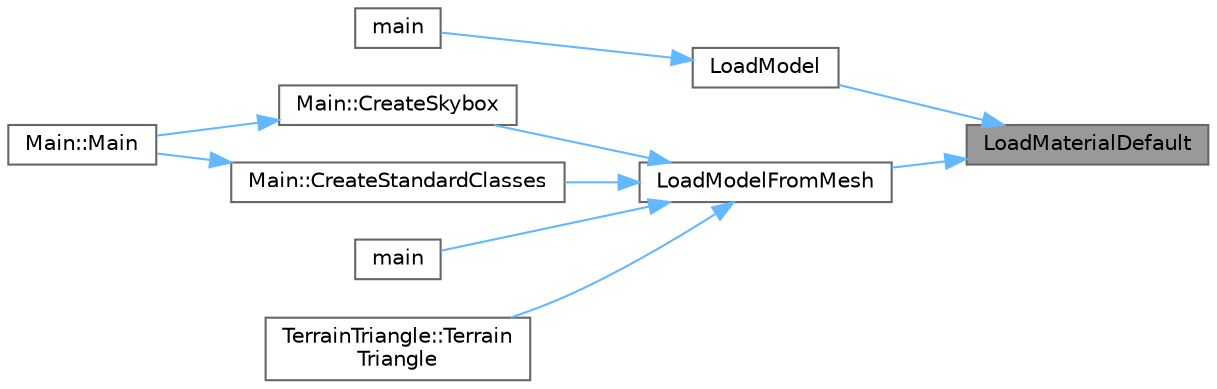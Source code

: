 digraph "LoadMaterialDefault"
{
 // LATEX_PDF_SIZE
  bgcolor="transparent";
  edge [fontname=Helvetica,fontsize=10,labelfontname=Helvetica,labelfontsize=10];
  node [fontname=Helvetica,fontsize=10,shape=box,height=0.2,width=0.4];
  rankdir="RL";
  Node1 [id="Node000001",label="LoadMaterialDefault",height=0.2,width=0.4,color="gray40", fillcolor="grey60", style="filled", fontcolor="black",tooltip=" "];
  Node1 -> Node2 [id="edge19_Node000001_Node000002",dir="back",color="steelblue1",style="solid",tooltip=" "];
  Node2 [id="Node000002",label="LoadModel",height=0.2,width=0.4,color="grey40", fillcolor="white", style="filled",URL="$_old_2_classes_2lib_2rmodels_8c.html#a9d1cf218d3ae6d1f50e442d5fde88cf3",tooltip=" "];
  Node2 -> Node3 [id="edge20_Node000002_Node000003",dir="back",color="steelblue1",style="solid",tooltip=" "];
  Node3 [id="Node000003",label="main",height=0.2,width=0.4,color="grey40", fillcolor="white", style="filled",URL="$main_8cpp.html#a840291bc02cba5474a4cb46a9b9566fe",tooltip=" "];
  Node1 -> Node4 [id="edge21_Node000001_Node000004",dir="back",color="steelblue1",style="solid",tooltip=" "];
  Node4 [id="Node000004",label="LoadModelFromMesh",height=0.2,width=0.4,color="grey40", fillcolor="white", style="filled",URL="$_old_2_classes_2lib_2rmodels_8c.html#a55cfdb656716d71b091aa6502fbf176f",tooltip=" "];
  Node4 -> Node5 [id="edge22_Node000004_Node000005",dir="back",color="steelblue1",style="solid",tooltip=" "];
  Node5 [id="Node000005",label="Main::CreateSkybox",height=0.2,width=0.4,color="grey40", fillcolor="white", style="filled",URL="$class_main.html#af7e13029157a2c352dd99161bfb70291",tooltip=" "];
  Node5 -> Node6 [id="edge23_Node000005_Node000006",dir="back",color="steelblue1",style="solid",tooltip=" "];
  Node6 [id="Node000006",label="Main::Main",height=0.2,width=0.4,color="grey40", fillcolor="white", style="filled",URL="$class_main.html#a50d4361a1b613205467a441b5c40c199",tooltip=" "];
  Node4 -> Node7 [id="edge24_Node000004_Node000007",dir="back",color="steelblue1",style="solid",tooltip=" "];
  Node7 [id="Node000007",label="Main::CreateStandardClasses",height=0.2,width=0.4,color="grey40", fillcolor="white", style="filled",URL="$class_main.html#a5ae5aa478baba1c1a86adeeede81a790",tooltip=" "];
  Node7 -> Node6 [id="edge25_Node000007_Node000006",dir="back",color="steelblue1",style="solid",tooltip=" "];
  Node4 -> Node8 [id="edge26_Node000004_Node000008",dir="back",color="steelblue1",style="solid",tooltip=" "];
  Node8 [id="Node000008",label="main",height=0.2,width=0.4,color="grey40", fillcolor="white", style="filled",URL="$_classes_2lib_2_raylib_erosion_standalone-main_2src_2main_8cpp.html#a840291bc02cba5474a4cb46a9b9566fe",tooltip=" "];
  Node4 -> Node9 [id="edge27_Node000004_Node000009",dir="back",color="steelblue1",style="solid",tooltip=" "];
  Node9 [id="Node000009",label="TerrainTriangle::Terrain\lTriangle",height=0.2,width=0.4,color="grey40", fillcolor="white", style="filled",URL="$class_terrain_triangle.html#a7032ebf7d8addd223bc41cd8bd34a92f",tooltip=" "];
}
